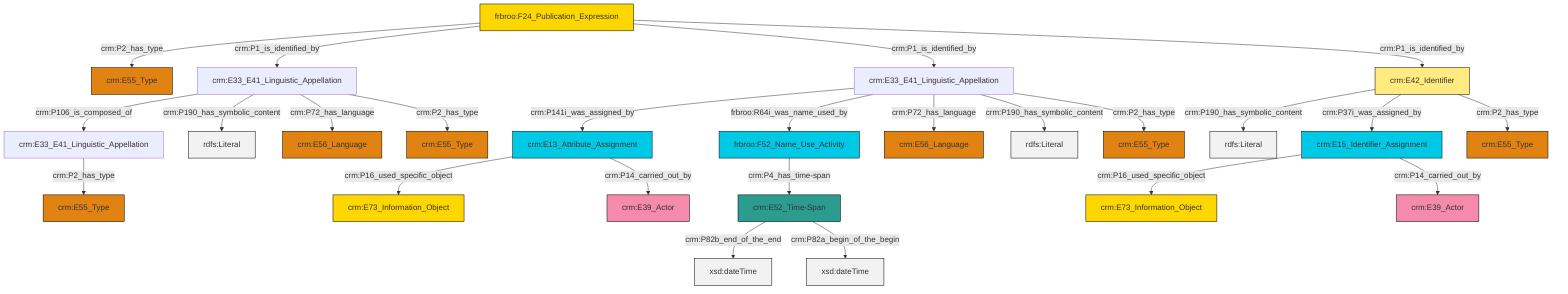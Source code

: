 graph TD
classDef Literal fill:#f2f2f2,stroke:#000000;
classDef CRM_Entity fill:#FFFFFF,stroke:#000000;
classDef Temporal_Entity fill:#00C9E6, stroke:#000000;
classDef Type fill:#E18312, stroke:#000000;
classDef Time-Span fill:#2C9C91, stroke:#000000;
classDef Appellation fill:#FFEB7F, stroke:#000000;
classDef Place fill:#008836, stroke:#000000;
classDef Persistent_Item fill:#B266B2, stroke:#000000;
classDef Conceptual_Object fill:#FFD700, stroke:#000000;
classDef Physical_Thing fill:#D2B48C, stroke:#000000;
classDef Actor fill:#f58aad, stroke:#000000;
classDef PC_Classes fill:#4ce600, stroke:#000000;
classDef Multi fill:#cccccc,stroke:#000000;

0["crm:E33_E41_Linguistic_Appellation"]:::Default -->|crm:P106_is_composed_of| 1["crm:E33_E41_Linguistic_Appellation"]:::Default
2["crm:E15_Identifier_Assignment"]:::Temporal_Entity -->|crm:P16_used_specific_object| 3["crm:E73_Information_Object"]:::Conceptual_Object
4["frbroo:F24_Publication_Expression"]:::Conceptual_Object -->|crm:P2_has_type| 5["crm:E55_Type"]:::Type
10["crm:E33_E41_Linguistic_Appellation"]:::Default -->|crm:P141i_was_assigned_by| 11["crm:E13_Attribute_Assignment"]:::Temporal_Entity
10["crm:E33_E41_Linguistic_Appellation"]:::Default -->|frbroo:R64i_was_name_used_by| 13["frbroo:F52_Name_Use_Activity"]:::Temporal_Entity
4["frbroo:F24_Publication_Expression"]:::Conceptual_Object -->|crm:P1_is_identified_by| 0["crm:E33_E41_Linguistic_Appellation"]:::Default
18["crm:E42_Identifier"]:::Appellation -->|crm:P190_has_symbolic_content| 19[rdfs:Literal]:::Literal
11["crm:E13_Attribute_Assignment"]:::Temporal_Entity -->|crm:P16_used_specific_object| 21["crm:E73_Information_Object"]:::Conceptual_Object
2["crm:E15_Identifier_Assignment"]:::Temporal_Entity -->|crm:P14_carried_out_by| 22["crm:E39_Actor"]:::Actor
11["crm:E13_Attribute_Assignment"]:::Temporal_Entity -->|crm:P14_carried_out_by| 16["crm:E39_Actor"]:::Actor
1["crm:E33_E41_Linguistic_Appellation"]:::Default -->|crm:P2_has_type| 23["crm:E55_Type"]:::Type
4["frbroo:F24_Publication_Expression"]:::Conceptual_Object -->|crm:P1_is_identified_by| 10["crm:E33_E41_Linguistic_Appellation"]:::Default
26["crm:E52_Time-Span"]:::Time-Span -->|crm:P82b_end_of_the_end| 27[xsd:dateTime]:::Literal
10["crm:E33_E41_Linguistic_Appellation"]:::Default -->|crm:P72_has_language| 28["crm:E56_Language"]:::Type
13["frbroo:F52_Name_Use_Activity"]:::Temporal_Entity -->|crm:P4_has_time-span| 26["crm:E52_Time-Span"]:::Time-Span
26["crm:E52_Time-Span"]:::Time-Span -->|crm:P82a_begin_of_the_begin| 34[xsd:dateTime]:::Literal
0["crm:E33_E41_Linguistic_Appellation"]:::Default -->|crm:P190_has_symbolic_content| 36[rdfs:Literal]:::Literal
18["crm:E42_Identifier"]:::Appellation -->|crm:P37i_was_assigned_by| 2["crm:E15_Identifier_Assignment"]:::Temporal_Entity
10["crm:E33_E41_Linguistic_Appellation"]:::Default -->|crm:P190_has_symbolic_content| 37[rdfs:Literal]:::Literal
18["crm:E42_Identifier"]:::Appellation -->|crm:P2_has_type| 24["crm:E55_Type"]:::Type
0["crm:E33_E41_Linguistic_Appellation"]:::Default -->|crm:P72_has_language| 39["crm:E56_Language"]:::Type
10["crm:E33_E41_Linguistic_Appellation"]:::Default -->|crm:P2_has_type| 40["crm:E55_Type"]:::Type
4["frbroo:F24_Publication_Expression"]:::Conceptual_Object -->|crm:P1_is_identified_by| 18["crm:E42_Identifier"]:::Appellation
0["crm:E33_E41_Linguistic_Appellation"]:::Default -->|crm:P2_has_type| 8["crm:E55_Type"]:::Type
